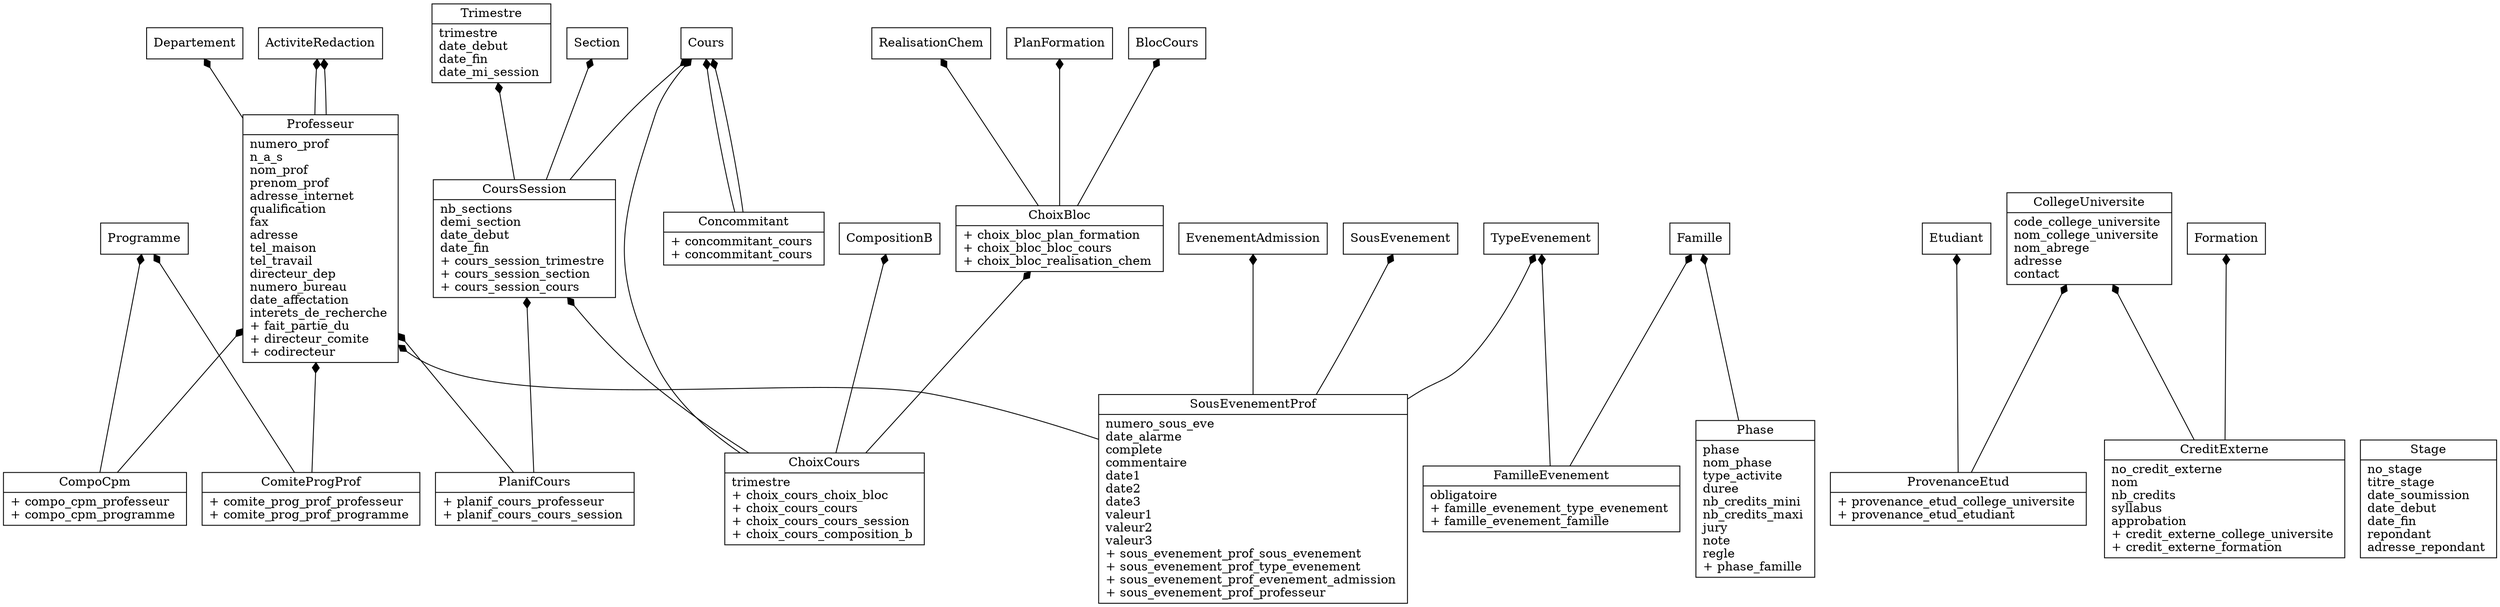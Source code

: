digraph Sm {fontname="Helvetica";fontsize = 8;rankdir = BT;node [shape="record"];

subgraph Base {style=invis;label="base";
SousEvenementProf [label = "{SousEvenementProf|numero_sous_eve \ldate_alarme \lcomplete \lcommentaire \ldate1 \ldate2 \ldate3 \lvaleur1 \lvaleur2 \lvaleur3 \l+ sous_evenement_prof_sous_evenement \l+ sous_evenement_prof_type_evenement \l+ sous_evenement_prof_evenement_admission \l+ sous_evenement_prof_professeur \l}"]

Professeur [label = "{Professeur|numero_prof \ln_a_s \lnom_prof \lprenom_prof \ladresse_internet \lqualification \lfax \ladresse \ltel_maison \ltel_travail \ldirecteur_dep \lnumero_bureau \ldate_affectation \linterets_de_recherche \l+ fait_partie_du \l+ directeur_comite \l+ codirecteur \l}"]

Phase [label = "{Phase|phase \lnom_phase \ltype_activite \lduree \lnb_credits_mini \lnb_credits_maxi \ljury \lnote \lregle \l+ phase_famille \l}"]

ChoixBloc [label = "{ChoixBloc|+ choix_bloc_plan_formation \l+ choix_bloc_bloc_cours \l+ choix_bloc_realisation_chem \l}"]

ChoixCours [label = "{ChoixCours|trimestre \l+ choix_cours_choix_bloc \l+ choix_cours_cours \l+ choix_cours_cours_session \l+ choix_cours_composition_b \l}"]

Trimestre [label = "{Trimestre|trimestre \ldate_debut \ldate_fin \ldate_mi_session \l}"]

Concommitant [label = "{Concommitant|+ concommitant_cours \l+ concommitant_cours \l}"]

ComiteProgProf [label = "{ComiteProgProf|+ comite_prog_prof_professeur \l+ comite_prog_prof_programme \l}"]

PlanifCours [label = "{PlanifCours|+ planif_cours_professeur \l+ planif_cours_cours_session \l}"]

CoursSession [label = "{CoursSession|nb_sections \ldemi_section \ldate_debut \ldate_fin \l+ cours_session_trimestre \l+ cours_session_section \l+ cours_session_cours \l}"]

ProvenanceEtud [label = "{ProvenanceEtud|+ provenance_etud_college_universite \l+ provenance_etud_etudiant \l}"]

CompoCpm [label = "{CompoCpm|+ compo_cpm_professeur \l+ compo_cpm_programme \l}"]

CollegeUniversite [label = "{CollegeUniversite|code_college_universite \lnom_college_universite \lnom_abrege \ladresse \lcontact \l}"]

CreditExterne [label = "{CreditExterne|no_credit_externe \lnom \lnb_credits \lsyllabus \lapprobation \l+ credit_externe_college_universite \l+ credit_externe_formation \l}"]

Stage [label = "{Stage|no_stage \ltitre_stage \ldate_soumission \ldate_debut \ldate_fin \lrepondant \ladresse_repondant \l}"]

FamilleEvenement [label = "{FamilleEvenement|obligatoire \l+ famille_evenement_type_evenement \l+ famille_evenement_famille \l}"]
}
SousEvenementProf -> SousEvenement [dir=both,arrowhead=diamond,arrowtail=none]
SousEvenementProf -> TypeEvenement [dir=both,arrowhead=diamond,arrowtail=none]
SousEvenementProf -> EvenementAdmission [dir=both,arrowhead=diamond,arrowtail=none]
SousEvenementProf -> Professeur [dir=both,arrowhead=diamond,arrowtail=none]
Professeur -> Departement [dir=both,arrowhead=diamond,arrowtail=none]
Professeur -> ActiviteRedaction [dir=both,arrowhead=diamond,arrowtail=none]
Professeur -> ActiviteRedaction [dir=both,arrowhead=diamond,arrowtail=none]
Phase -> Famille [dir=both,arrowhead=diamond,arrowtail=none]
ChoixBloc -> PlanFormation [dir=both,arrowhead=diamond,arrowtail=none]
ChoixBloc -> BlocCours [dir=both,arrowhead=diamond,arrowtail=none]
ChoixBloc -> RealisationChem [dir=both,arrowhead=diamond,arrowtail=none]
ChoixCours -> ChoixBloc [dir=both,arrowhead=diamond,arrowtail=none]
ChoixCours -> Cours [dir=both,arrowhead=diamond,arrowtail=none]
ChoixCours -> CoursSession [dir=both,arrowhead=diamond,arrowtail=none]
ChoixCours -> CompositionB [dir=both,arrowhead=diamond,arrowtail=none]
Concommitant -> Cours [dir=both,arrowhead=diamond,arrowtail=none]
Concommitant -> Cours [dir=both,arrowhead=diamond,arrowtail=none]
ComiteProgProf -> Professeur [dir=both,arrowhead=diamond,arrowtail=none]
ComiteProgProf -> Programme [dir=both,arrowhead=diamond,arrowtail=none]
PlanifCours -> Professeur [dir=both,arrowhead=diamond,arrowtail=none]
PlanifCours -> CoursSession [dir=both,arrowhead=diamond,arrowtail=none]
CoursSession -> Trimestre [dir=both,arrowhead=diamond,arrowtail=none]
CoursSession -> Section [dir=both,arrowhead=diamond,arrowtail=none]
CoursSession -> Cours [dir=both,arrowhead=diamond,arrowtail=none]
ProvenanceEtud -> CollegeUniversite [dir=both,arrowhead=diamond,arrowtail=none]
ProvenanceEtud -> Etudiant [dir=both,arrowhead=diamond,arrowtail=none]
CompoCpm -> Professeur [dir=both,arrowhead=diamond,arrowtail=none]
CompoCpm -> Programme [dir=both,arrowhead=diamond,arrowtail=none]
CreditExterne -> CollegeUniversite [dir=both,arrowhead=diamond,arrowtail=none]
CreditExterne -> Formation [dir=both,arrowhead=diamond,arrowtail=none]
FamilleEvenement -> TypeEvenement [dir=both,arrowhead=diamond,arrowtail=none]
FamilleEvenement -> Famille [dir=both,arrowhead=diamond,arrowtail=none]
}